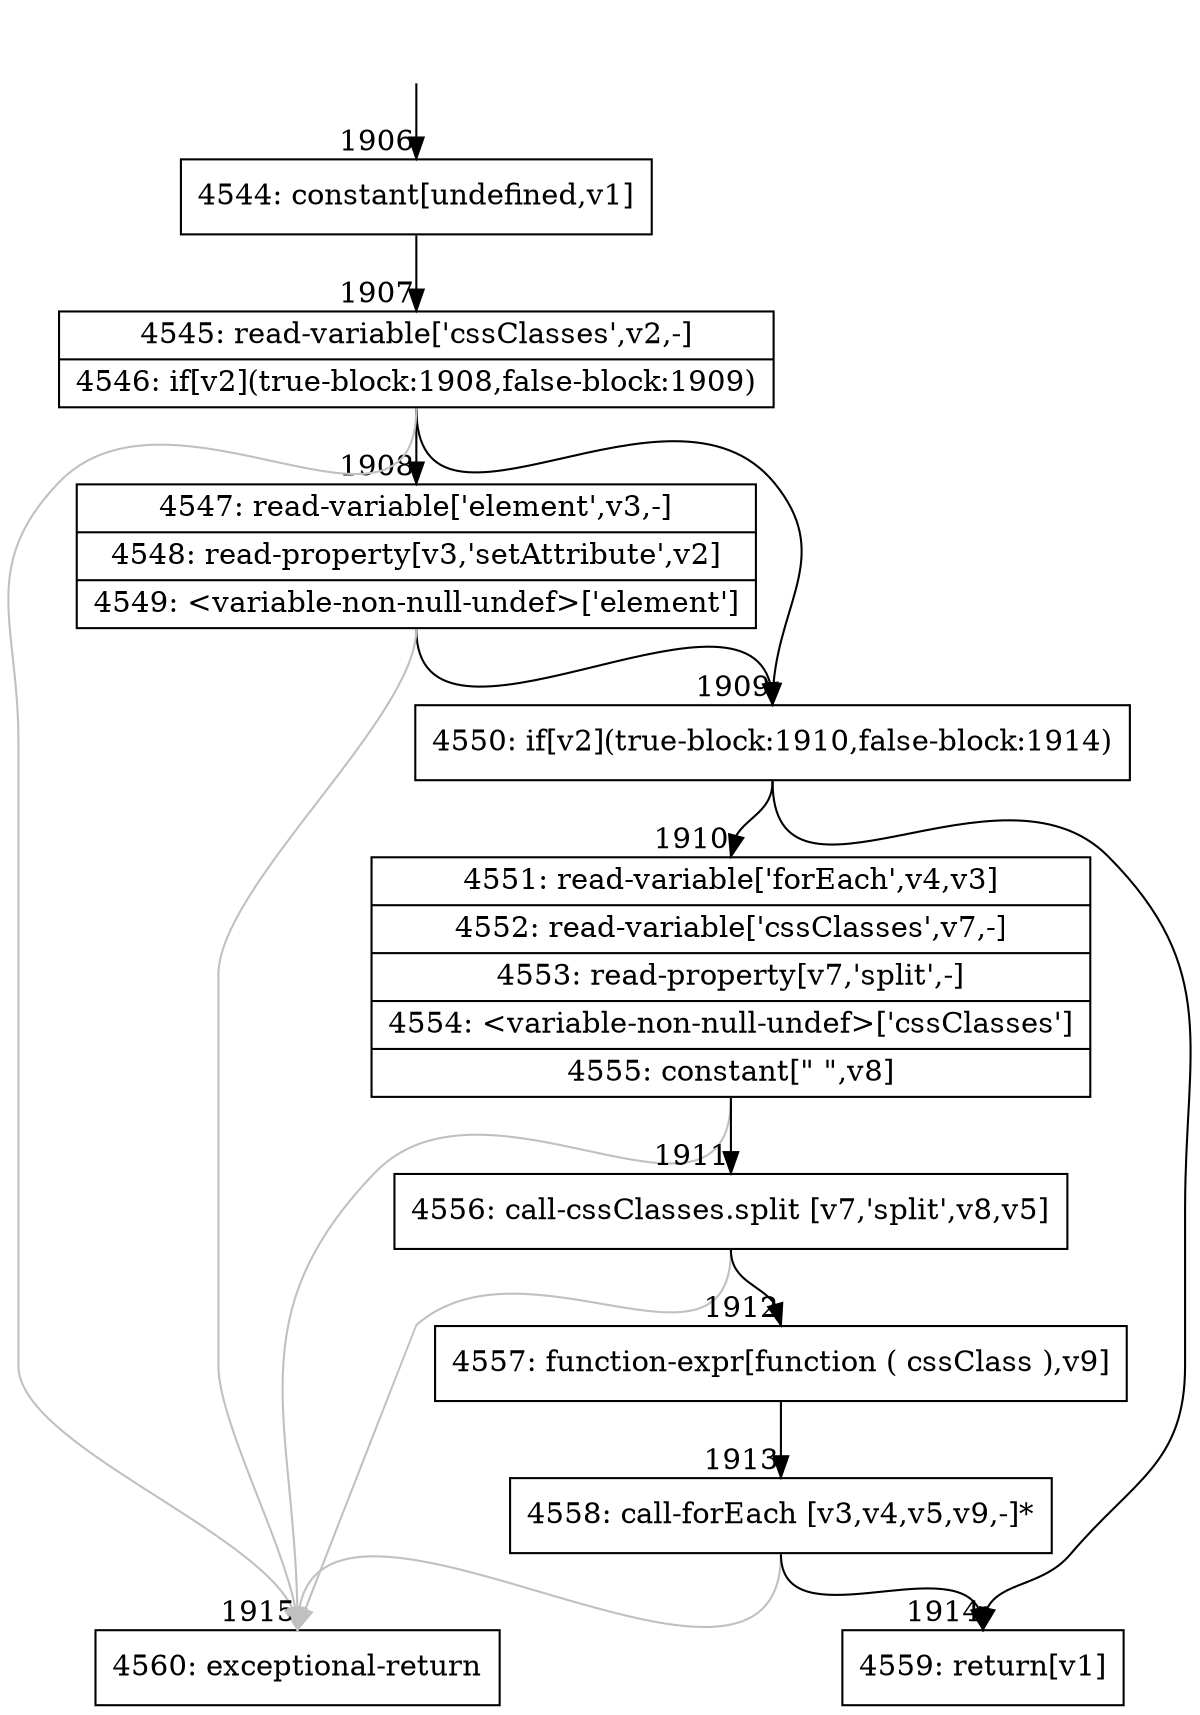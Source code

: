 digraph {
rankdir="TD"
BB_entry140[shape=none,label=""];
BB_entry140 -> BB1906 [tailport=s, headport=n, headlabel="    1906"]
BB1906 [shape=record label="{4544: constant[undefined,v1]}" ] 
BB1906 -> BB1907 [tailport=s, headport=n, headlabel="      1907"]
BB1907 [shape=record label="{4545: read-variable['cssClasses',v2,-]|4546: if[v2](true-block:1908,false-block:1909)}" ] 
BB1907 -> BB1909 [tailport=s, headport=n, headlabel="      1909"]
BB1907 -> BB1908 [tailport=s, headport=n, headlabel="      1908"]
BB1907 -> BB1915 [tailport=s, headport=n, color=gray, headlabel="      1915"]
BB1908 [shape=record label="{4547: read-variable['element',v3,-]|4548: read-property[v3,'setAttribute',v2]|4549: \<variable-non-null-undef\>['element']}" ] 
BB1908 -> BB1909 [tailport=s, headport=n]
BB1908 -> BB1915 [tailport=s, headport=n, color=gray]
BB1909 [shape=record label="{4550: if[v2](true-block:1910,false-block:1914)}" ] 
BB1909 -> BB1910 [tailport=s, headport=n, headlabel="      1910"]
BB1909 -> BB1914 [tailport=s, headport=n, headlabel="      1914"]
BB1910 [shape=record label="{4551: read-variable['forEach',v4,v3]|4552: read-variable['cssClasses',v7,-]|4553: read-property[v7,'split',-]|4554: \<variable-non-null-undef\>['cssClasses']|4555: constant[\" \",v8]}" ] 
BB1910 -> BB1911 [tailport=s, headport=n, headlabel="      1911"]
BB1910 -> BB1915 [tailport=s, headport=n, color=gray]
BB1911 [shape=record label="{4556: call-cssClasses.split [v7,'split',v8,v5]}" ] 
BB1911 -> BB1912 [tailport=s, headport=n, headlabel="      1912"]
BB1911 -> BB1915 [tailport=s, headport=n, color=gray]
BB1912 [shape=record label="{4557: function-expr[function ( cssClass ),v9]}" ] 
BB1912 -> BB1913 [tailport=s, headport=n, headlabel="      1913"]
BB1913 [shape=record label="{4558: call-forEach [v3,v4,v5,v9,-]*}" ] 
BB1913 -> BB1914 [tailport=s, headport=n]
BB1913 -> BB1915 [tailport=s, headport=n, color=gray]
BB1914 [shape=record label="{4559: return[v1]}" ] 
BB1915 [shape=record label="{4560: exceptional-return}" ] 
//#$~ 2888
}
